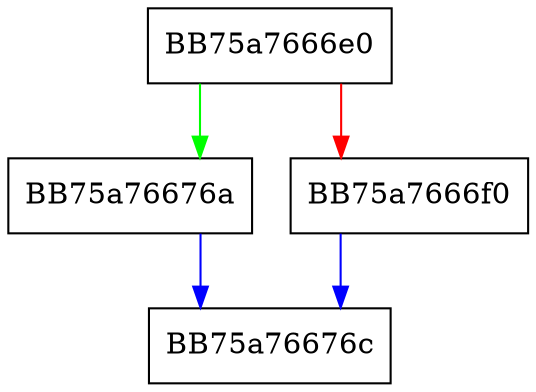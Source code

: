 digraph ResolveE8E9 {
  node [shape="box"];
  graph [splines=ortho];
  BB75a7666e0 -> BB75a76676a [color="green"];
  BB75a7666e0 -> BB75a7666f0 [color="red"];
  BB75a7666f0 -> BB75a76676c [color="blue"];
  BB75a76676a -> BB75a76676c [color="blue"];
}